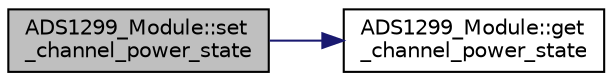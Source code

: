 digraph "ADS1299_Module::set_channel_power_state"
{
 // LATEX_PDF_SIZE
  edge [fontname="Helvetica",fontsize="10",labelfontname="Helvetica",labelfontsize="10"];
  node [fontname="Helvetica",fontsize="10",shape=record];
  rankdir="LR";
  Node1 [label="ADS1299_Module::set\l_channel_power_state",height=0.2,width=0.4,color="black", fillcolor="grey75", style="filled", fontcolor="black",tooltip="Sets the power state of the requested channel."];
  Node1 -> Node2 [color="midnightblue",fontsize="10",style="solid",fontname="Helvetica"];
  Node2 [label="ADS1299_Module::get\l_channel_power_state",height=0.2,width=0.4,color="black", fillcolor="white", style="filled",URL="$class_a_d_s1299___module.html#afb4f1b0c82be9e5bfbd750449a393194",tooltip="Gets the power state of the requested channel."];
}
